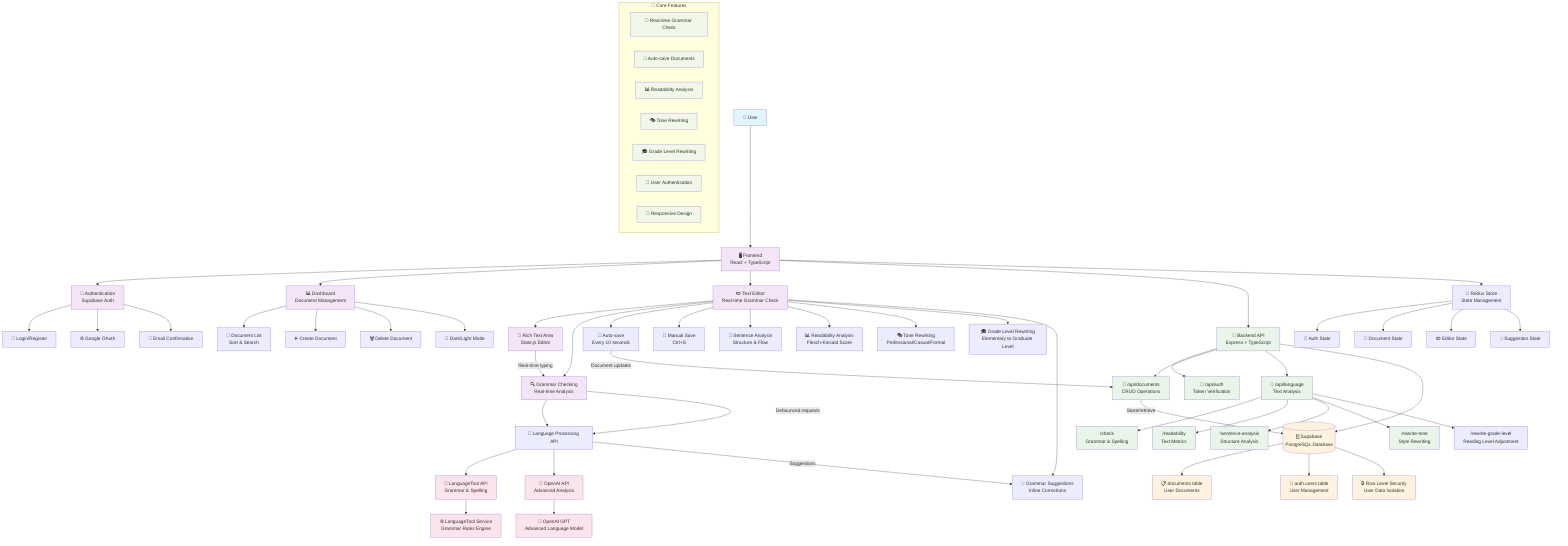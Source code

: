 graph TB
    %% User Layer
    User[👤 User] --> UI[🖥️ Frontend<br/>React + TypeScript]
    
    %% Frontend Components
    UI --> Auth[🔐 Authentication<br/>Supabase Auth]
    UI --> Dashboard[📊 Dashboard<br/>Document Management]
    UI --> Editor[✏️ Text Editor<br/>Real-time Grammar Check]
    
    %% Authentication Flow
    Auth --> Login[📝 Login/Register]
    Auth --> GoogleAuth[🌐 Google OAuth]
    Auth --> EmailConfirm[📧 Email Confirmation]
    
    %% Dashboard Features
    Dashboard --> DocList[📄 Document List<br/>Sort & Search]
    Dashboard --> CreateDoc[➕ Create Document]
    Dashboard --> DeleteDoc[🗑️ Delete Document]
    Dashboard --> ThemeToggle[🌙 Dark/Light Mode]
    
    %% Editor Core Features
    Editor --> TextArea[📝 Rich Text Area<br/>Slate.js Editor]
    Editor --> GrammarCheck[🔍 Grammar Checking<br/>Real-time Analysis]
    Editor --> AutoSave[💾 Auto-save<br/>Every 10 seconds]
    Editor --> ManualSave[💾 Manual Save<br/>Ctrl+S]
    
    %% Language Processing Features
    GrammarCheck --> LanguageAPI[🧠 Language Processing API]
    LanguageAPI --> LanguageTool[🔧 LanguageTool API<br/>Grammar & Spelling]
    LanguageAPI --> OpenAI[🤖 OpenAI API<br/>Advanced Analysis]
    
    %% Analysis Panels
    Editor --> SentencePanel[📖 Sentence Analysis<br/>Structure & Flow]
    Editor --> ReadabilityPanel[📊 Readability Analysis<br/>Flesch-Kincaid Score]
    Editor --> TonePanel[🎭 Tone Rewriting<br/>Professional/Casual/Formal]
    Editor --> GradeLevelPanel[🎓 Grade Level Rewriting<br/>Elementary to Graduate Level]
    Editor --> SuggestionPanel[💡 Grammar Suggestions<br/>Inline Corrections]
    
    %% Backend API
    UI --> API[🔗 Backend API<br/>Express + TypeScript]
    
    %% API Routes
    API --> AuthRoute[🔐 /api/auth<br/>Token Verification]
    API --> DocRoute[📄 /api/documents<br/>CRUD Operations]
    API --> LangRoute[🧠 /api/language<br/>Text Analysis]
    
    %% Language Processing Routes
    LangRoute --> GrammarEndpoint["/check<br/>Grammar & Spelling"]
    LangRoute --> ReadabilityEndpoint["/readability<br/>Text Metrics"]
    LangRoute --> SentenceEndpoint["/sentence-analysis<br/>Structure Analysis"]
    LangRoute --> ToneEndpoint["/rewrite-tone<br/>Style Rewriting"]
    LangRoute --> GradeLevelEndpoint["/rewrite-grade-level<br/>Reading Level Adjustment"]
    
    %% Database Layer
    API --> Supabase[(🗄️ Supabase<br/>PostgreSQL Database)]
    Supabase --> DocsTable[📋 documents table<br/>User Documents]
    Supabase --> AuthTable[👥 auth.users table<br/>User Management]
    Supabase --> RLS[🔒 Row Level Security<br/>User Data Isolation]
    
    %% External Services
    LanguageTool --> LTService[🌐 LanguageTool Service<br/>Grammar Rules Engine]
    OpenAI --> AIService[🤖 OpenAI GPT<br/>Advanced Language Model]
    
    %% Data Flow
    TextArea -->|Real-time typing| GrammarCheck
    GrammarCheck -->|Debounced requests| LanguageAPI
    LanguageAPI -->|Suggestions| SuggestionPanel
    AutoSave -->|Document updates| DocRoute
    DocRoute -->|Store/retrieve| Supabase
    
    %% State Management
    UI --> Redux[🔄 Redux Store<br/>State Management]
    Redux --> AuthSlice[🔐 Auth State]
    Redux --> DocSlice[📄 Document State]
    Redux --> EditorSlice[✏️ Editor State]
    Redux --> SuggestionSlice[💡 Suggestion State]
    
    %% Key Features Highlight
    subgraph "🎯 Core Features"
        F1[📝 Real-time Grammar Check]
        F2[💾 Auto-save Documents]
        F3[📊 Readability Analysis]
        F4[🎭 Tone Rewriting]
        F7[🎓 Grade Level Rewriting]
        F5[🔐 User Authentication]
        F6[📱 Responsive Design]
    end
    
    %% Styling
    classDef userLayer fill:#e1f5fe
    classDef frontend fill:#f3e5f5
    classDef backend fill:#e8f5e8
    classDef database fill:#fff3e0
    classDef external fill:#fce4ec
    classDef features fill:#f1f8e9
    
    class User userLayer
    class UI,Auth,Dashboard,Editor,TextArea,GrammarCheck frontend
    class API,AuthRoute,DocRoute,LangRoute,GrammarEndpoint,ReadabilityEndpoint,SentenceEndpoint,ToneEndpoint backend
    class Supabase,DocsTable,AuthTable,RLS database
    class LanguageTool,OpenAI,LTService,AIService external
    class F1,F2,F3,F4,F5,F6,F7 features